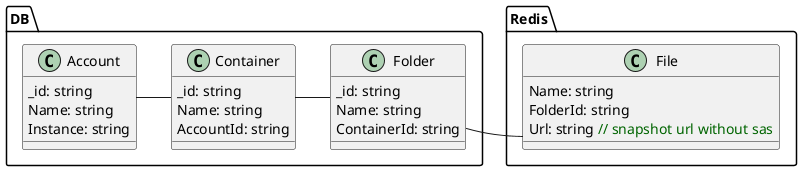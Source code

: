@startuml DB

!define COMMENT(x) <color:darkgreen>x</color>

package DB {
    class Account {
        _id: string
        Name: string
        Instance: string
    }

    class Container {
        _id: string
        Name: string
        AccountId: string
    }
    Account - Container

    class Folder {
        _id: string
        Name: string
        ContainerId: string
    }
    Container - Folder
}
package Redis {
    class File {
        Name: string
        FolderId: string
        Url: string COMMENT(// snapshot url without sas)
    }
    Folder - File
}

@enduml